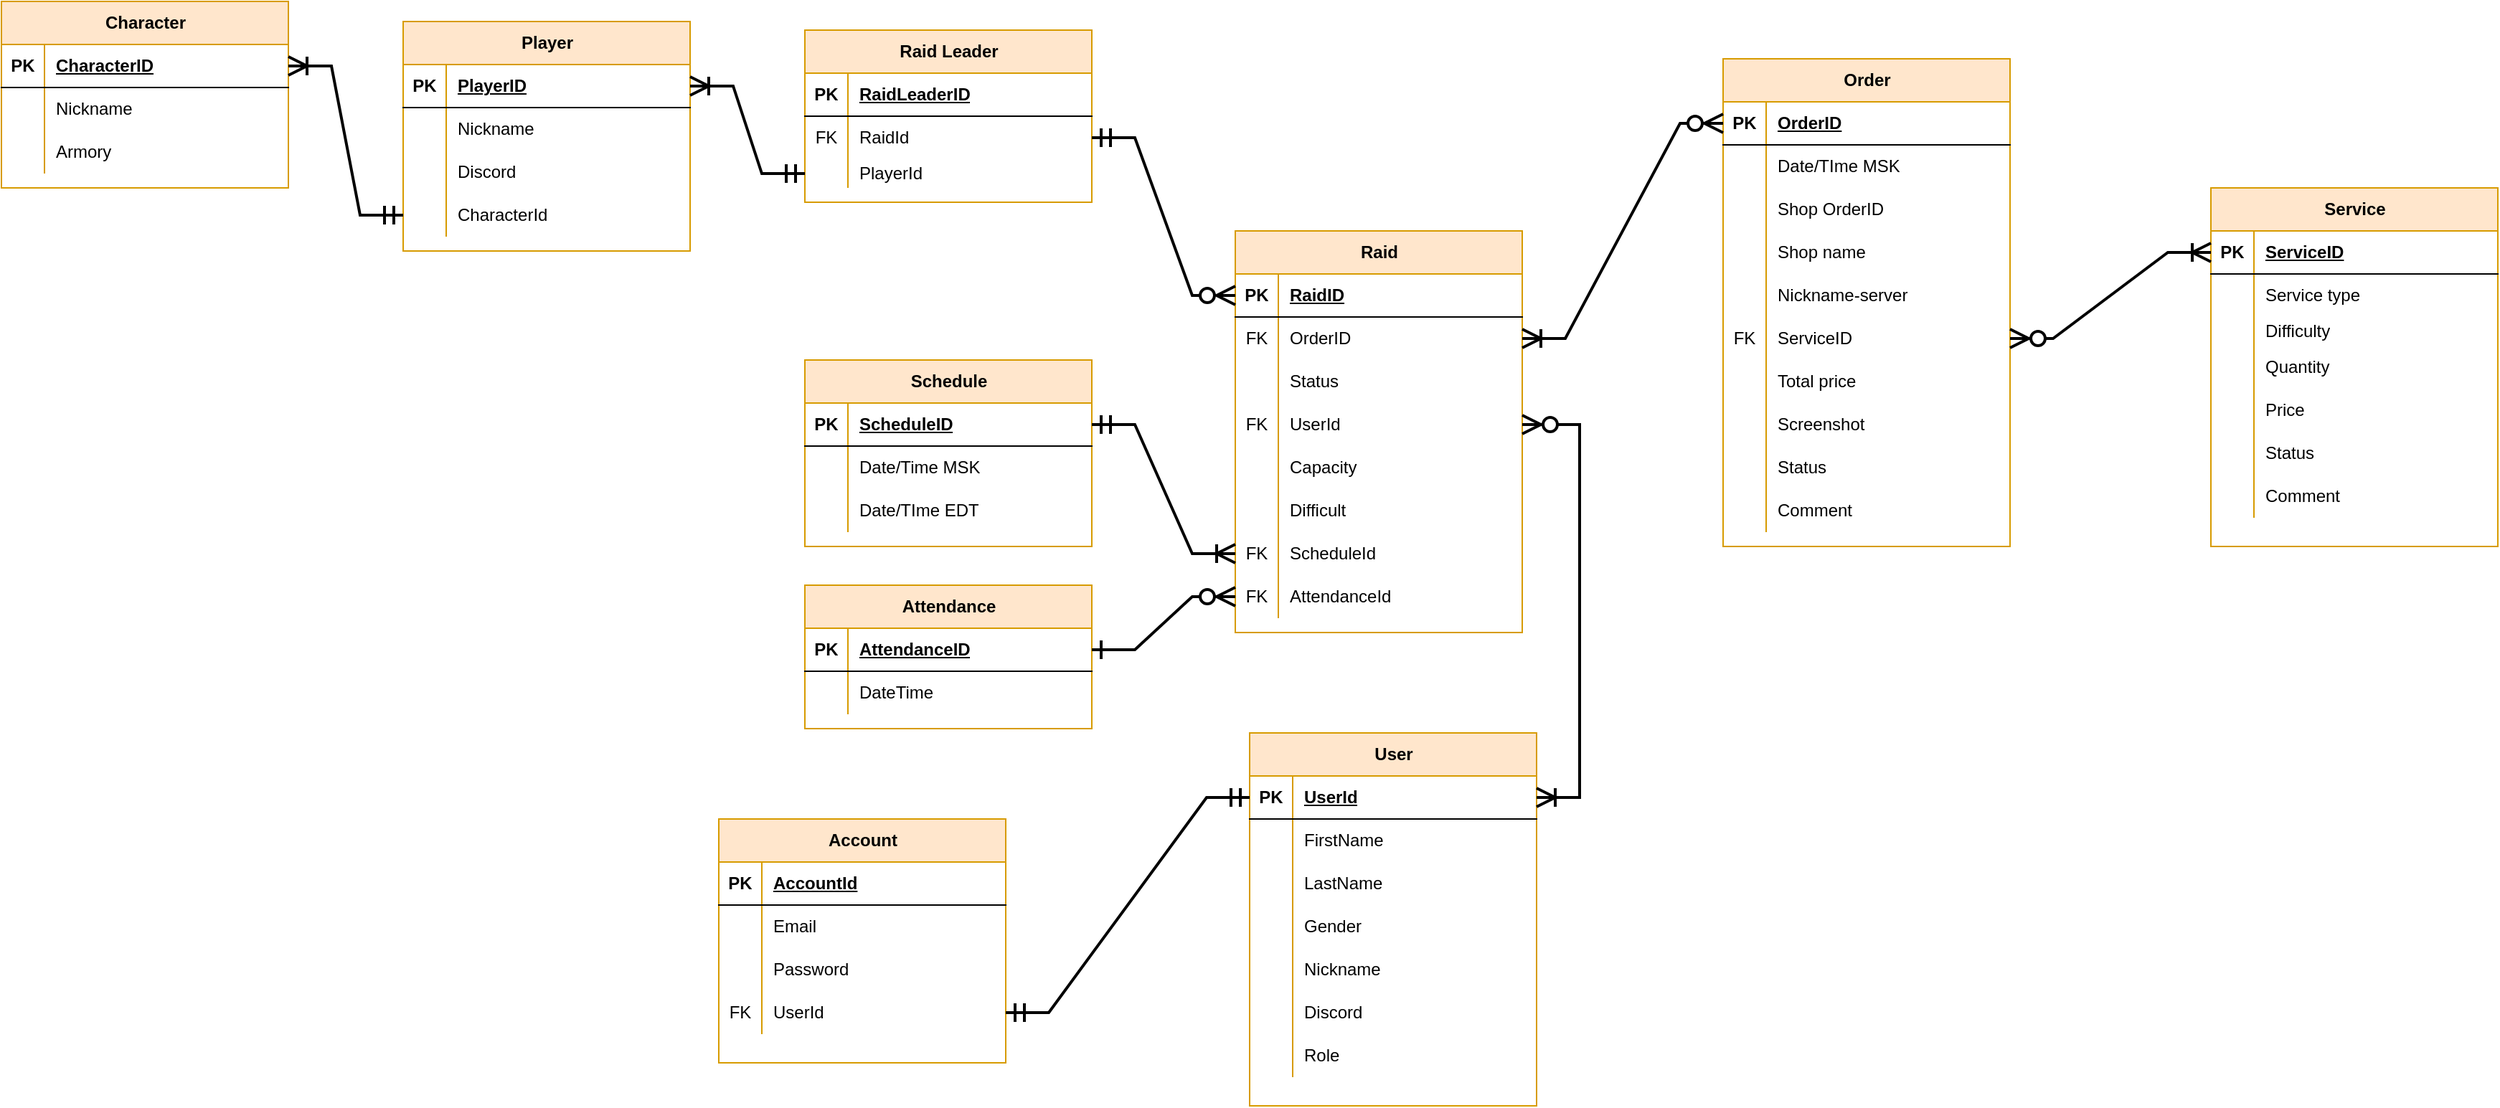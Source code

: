 <mxfile version="24.0.7" type="device">
  <diagram name="Страница — 1" id="p75j-wORlRjjbrv9ty_N">
    <mxGraphModel dx="2952" dy="996" grid="1" gridSize="10" guides="1" tooltips="1" connect="1" arrows="1" fold="1" page="1" pageScale="1" pageWidth="1169" pageHeight="827" math="0" shadow="0">
      <root>
        <mxCell id="0" />
        <mxCell id="1" parent="0" />
        <mxCell id="AZlHeVm8590naU-wySCJ-15" value="Order" style="shape=table;startSize=30;container=1;collapsible=1;childLayout=tableLayout;fixedRows=1;rowLines=0;fontStyle=1;align=center;resizeLast=1;html=1;fillColor=#ffe6cc;strokeColor=#d79b00;" parent="1" vertex="1">
          <mxGeometry x="80" y="360" width="200" height="340" as="geometry">
            <mxRectangle x="80" y="360" width="70" height="30" as="alternateBounds" />
          </mxGeometry>
        </mxCell>
        <mxCell id="AZlHeVm8590naU-wySCJ-16" value="" style="shape=tableRow;horizontal=0;startSize=0;swimlaneHead=0;swimlaneBody=0;fillColor=none;collapsible=0;dropTarget=0;points=[[0,0.5],[1,0.5]];portConstraint=eastwest;top=0;left=0;right=0;bottom=1;" parent="AZlHeVm8590naU-wySCJ-15" vertex="1">
          <mxGeometry y="30" width="200" height="30" as="geometry" />
        </mxCell>
        <mxCell id="AZlHeVm8590naU-wySCJ-17" value="PK" style="shape=partialRectangle;connectable=0;fillColor=none;top=0;left=0;bottom=0;right=0;fontStyle=1;overflow=hidden;whiteSpace=wrap;html=1;" parent="AZlHeVm8590naU-wySCJ-16" vertex="1">
          <mxGeometry width="30" height="30" as="geometry">
            <mxRectangle width="30" height="30" as="alternateBounds" />
          </mxGeometry>
        </mxCell>
        <mxCell id="AZlHeVm8590naU-wySCJ-18" value="OrderID" style="shape=partialRectangle;connectable=0;fillColor=none;top=0;left=0;bottom=0;right=0;align=left;spacingLeft=6;fontStyle=5;overflow=hidden;whiteSpace=wrap;html=1;" parent="AZlHeVm8590naU-wySCJ-16" vertex="1">
          <mxGeometry x="30" width="170" height="30" as="geometry">
            <mxRectangle width="170" height="30" as="alternateBounds" />
          </mxGeometry>
        </mxCell>
        <mxCell id="FrkdPUX16doP3uAWoIbG-4" style="shape=tableRow;horizontal=0;startSize=0;swimlaneHead=0;swimlaneBody=0;fillColor=none;collapsible=0;dropTarget=0;points=[[0,0.5],[1,0.5]];portConstraint=eastwest;top=0;left=0;right=0;bottom=0;" parent="AZlHeVm8590naU-wySCJ-15" vertex="1">
          <mxGeometry y="60" width="200" height="30" as="geometry" />
        </mxCell>
        <mxCell id="FrkdPUX16doP3uAWoIbG-5" style="shape=partialRectangle;connectable=0;fillColor=none;top=0;left=0;bottom=0;right=0;editable=1;overflow=hidden;whiteSpace=wrap;html=1;" parent="FrkdPUX16doP3uAWoIbG-4" vertex="1">
          <mxGeometry width="30" height="30" as="geometry">
            <mxRectangle width="30" height="30" as="alternateBounds" />
          </mxGeometry>
        </mxCell>
        <mxCell id="FrkdPUX16doP3uAWoIbG-6" value="Date/TIme MSK" style="shape=partialRectangle;connectable=0;fillColor=none;top=0;left=0;bottom=0;right=0;align=left;spacingLeft=6;overflow=hidden;whiteSpace=wrap;html=1;" parent="FrkdPUX16doP3uAWoIbG-4" vertex="1">
          <mxGeometry x="30" width="170" height="30" as="geometry">
            <mxRectangle width="170" height="30" as="alternateBounds" />
          </mxGeometry>
        </mxCell>
        <mxCell id="AZlHeVm8590naU-wySCJ-19" value="" style="shape=tableRow;horizontal=0;startSize=0;swimlaneHead=0;swimlaneBody=0;fillColor=none;collapsible=0;dropTarget=0;points=[[0,0.5],[1,0.5]];portConstraint=eastwest;top=0;left=0;right=0;bottom=0;" parent="AZlHeVm8590naU-wySCJ-15" vertex="1">
          <mxGeometry y="90" width="200" height="30" as="geometry" />
        </mxCell>
        <mxCell id="AZlHeVm8590naU-wySCJ-20" value="" style="shape=partialRectangle;connectable=0;fillColor=none;top=0;left=0;bottom=0;right=0;editable=1;overflow=hidden;whiteSpace=wrap;html=1;" parent="AZlHeVm8590naU-wySCJ-19" vertex="1">
          <mxGeometry width="30" height="30" as="geometry">
            <mxRectangle width="30" height="30" as="alternateBounds" />
          </mxGeometry>
        </mxCell>
        <mxCell id="AZlHeVm8590naU-wySCJ-21" value="Shop OrderID" style="shape=partialRectangle;connectable=0;fillColor=none;top=0;left=0;bottom=0;right=0;align=left;spacingLeft=6;overflow=hidden;whiteSpace=wrap;html=1;" parent="AZlHeVm8590naU-wySCJ-19" vertex="1">
          <mxGeometry x="30" width="170" height="30" as="geometry">
            <mxRectangle width="170" height="30" as="alternateBounds" />
          </mxGeometry>
        </mxCell>
        <mxCell id="AZlHeVm8590naU-wySCJ-25" value="" style="shape=tableRow;horizontal=0;startSize=0;swimlaneHead=0;swimlaneBody=0;fillColor=none;collapsible=0;dropTarget=0;points=[[0,0.5],[1,0.5]];portConstraint=eastwest;top=0;left=0;right=0;bottom=0;" parent="AZlHeVm8590naU-wySCJ-15" vertex="1">
          <mxGeometry y="120" width="200" height="30" as="geometry" />
        </mxCell>
        <mxCell id="AZlHeVm8590naU-wySCJ-26" value="" style="shape=partialRectangle;connectable=0;fillColor=none;top=0;left=0;bottom=0;right=0;editable=1;overflow=hidden;whiteSpace=wrap;html=1;" parent="AZlHeVm8590naU-wySCJ-25" vertex="1">
          <mxGeometry width="30" height="30" as="geometry">
            <mxRectangle width="30" height="30" as="alternateBounds" />
          </mxGeometry>
        </mxCell>
        <mxCell id="AZlHeVm8590naU-wySCJ-27" value="Shop name" style="shape=partialRectangle;connectable=0;fillColor=none;top=0;left=0;bottom=0;right=0;align=left;spacingLeft=6;overflow=hidden;whiteSpace=wrap;html=1;" parent="AZlHeVm8590naU-wySCJ-25" vertex="1">
          <mxGeometry x="30" width="170" height="30" as="geometry">
            <mxRectangle width="170" height="30" as="alternateBounds" />
          </mxGeometry>
        </mxCell>
        <mxCell id="AZlHeVm8590naU-wySCJ-146" style="shape=tableRow;horizontal=0;startSize=0;swimlaneHead=0;swimlaneBody=0;fillColor=none;collapsible=0;dropTarget=0;points=[[0,0.5],[1,0.5]];portConstraint=eastwest;top=0;left=0;right=0;bottom=0;" parent="AZlHeVm8590naU-wySCJ-15" vertex="1">
          <mxGeometry y="150" width="200" height="30" as="geometry" />
        </mxCell>
        <mxCell id="AZlHeVm8590naU-wySCJ-147" style="shape=partialRectangle;connectable=0;fillColor=none;top=0;left=0;bottom=0;right=0;editable=1;overflow=hidden;whiteSpace=wrap;html=1;" parent="AZlHeVm8590naU-wySCJ-146" vertex="1">
          <mxGeometry width="30" height="30" as="geometry">
            <mxRectangle width="30" height="30" as="alternateBounds" />
          </mxGeometry>
        </mxCell>
        <mxCell id="AZlHeVm8590naU-wySCJ-148" value="Nickname-server" style="shape=partialRectangle;connectable=0;fillColor=none;top=0;left=0;bottom=0;right=0;align=left;spacingLeft=6;overflow=hidden;whiteSpace=wrap;html=1;" parent="AZlHeVm8590naU-wySCJ-146" vertex="1">
          <mxGeometry x="30" width="170" height="30" as="geometry">
            <mxRectangle width="170" height="30" as="alternateBounds" />
          </mxGeometry>
        </mxCell>
        <mxCell id="AZlHeVm8590naU-wySCJ-282" style="shape=tableRow;horizontal=0;startSize=0;swimlaneHead=0;swimlaneBody=0;fillColor=none;collapsible=0;dropTarget=0;points=[[0,0.5],[1,0.5]];portConstraint=eastwest;top=0;left=0;right=0;bottom=0;" parent="AZlHeVm8590naU-wySCJ-15" vertex="1">
          <mxGeometry y="180" width="200" height="30" as="geometry" />
        </mxCell>
        <mxCell id="AZlHeVm8590naU-wySCJ-283" value="FK" style="shape=partialRectangle;connectable=0;fillColor=none;top=0;left=0;bottom=0;right=0;editable=1;overflow=hidden;whiteSpace=wrap;html=1;" parent="AZlHeVm8590naU-wySCJ-282" vertex="1">
          <mxGeometry width="30" height="30" as="geometry">
            <mxRectangle width="30" height="30" as="alternateBounds" />
          </mxGeometry>
        </mxCell>
        <mxCell id="AZlHeVm8590naU-wySCJ-284" value="ServiceID" style="shape=partialRectangle;connectable=0;fillColor=none;top=0;left=0;bottom=0;right=0;align=left;spacingLeft=6;overflow=hidden;whiteSpace=wrap;html=1;" parent="AZlHeVm8590naU-wySCJ-282" vertex="1">
          <mxGeometry x="30" width="170" height="30" as="geometry">
            <mxRectangle width="170" height="30" as="alternateBounds" />
          </mxGeometry>
        </mxCell>
        <mxCell id="FrkdPUX16doP3uAWoIbG-39" style="shape=tableRow;horizontal=0;startSize=0;swimlaneHead=0;swimlaneBody=0;fillColor=none;collapsible=0;dropTarget=0;points=[[0,0.5],[1,0.5]];portConstraint=eastwest;top=0;left=0;right=0;bottom=0;" parent="AZlHeVm8590naU-wySCJ-15" vertex="1">
          <mxGeometry y="210" width="200" height="30" as="geometry" />
        </mxCell>
        <mxCell id="FrkdPUX16doP3uAWoIbG-40" style="shape=partialRectangle;connectable=0;fillColor=none;top=0;left=0;bottom=0;right=0;editable=1;overflow=hidden;whiteSpace=wrap;html=1;" parent="FrkdPUX16doP3uAWoIbG-39" vertex="1">
          <mxGeometry width="30" height="30" as="geometry">
            <mxRectangle width="30" height="30" as="alternateBounds" />
          </mxGeometry>
        </mxCell>
        <mxCell id="FrkdPUX16doP3uAWoIbG-41" value="Total price" style="shape=partialRectangle;connectable=0;fillColor=none;top=0;left=0;bottom=0;right=0;align=left;spacingLeft=6;overflow=hidden;whiteSpace=wrap;html=1;" parent="FrkdPUX16doP3uAWoIbG-39" vertex="1">
          <mxGeometry x="30" width="170" height="30" as="geometry">
            <mxRectangle width="170" height="30" as="alternateBounds" />
          </mxGeometry>
        </mxCell>
        <mxCell id="AZlHeVm8590naU-wySCJ-164" style="shape=tableRow;horizontal=0;startSize=0;swimlaneHead=0;swimlaneBody=0;fillColor=none;collapsible=0;dropTarget=0;points=[[0,0.5],[1,0.5]];portConstraint=eastwest;top=0;left=0;right=0;bottom=0;" parent="AZlHeVm8590naU-wySCJ-15" vertex="1">
          <mxGeometry y="240" width="200" height="30" as="geometry" />
        </mxCell>
        <mxCell id="AZlHeVm8590naU-wySCJ-165" style="shape=partialRectangle;connectable=0;fillColor=none;top=0;left=0;bottom=0;right=0;editable=1;overflow=hidden;whiteSpace=wrap;html=1;" parent="AZlHeVm8590naU-wySCJ-164" vertex="1">
          <mxGeometry width="30" height="30" as="geometry">
            <mxRectangle width="30" height="30" as="alternateBounds" />
          </mxGeometry>
        </mxCell>
        <mxCell id="AZlHeVm8590naU-wySCJ-166" value="Screenshot" style="shape=partialRectangle;connectable=0;fillColor=none;top=0;left=0;bottom=0;right=0;align=left;spacingLeft=6;overflow=hidden;whiteSpace=wrap;html=1;" parent="AZlHeVm8590naU-wySCJ-164" vertex="1">
          <mxGeometry x="30" width="170" height="30" as="geometry">
            <mxRectangle width="170" height="30" as="alternateBounds" />
          </mxGeometry>
        </mxCell>
        <mxCell id="VMAMOP8juhkdPZq_QokG-11" style="shape=tableRow;horizontal=0;startSize=0;swimlaneHead=0;swimlaneBody=0;fillColor=none;collapsible=0;dropTarget=0;points=[[0,0.5],[1,0.5]];portConstraint=eastwest;top=0;left=0;right=0;bottom=0;" parent="AZlHeVm8590naU-wySCJ-15" vertex="1">
          <mxGeometry y="270" width="200" height="30" as="geometry" />
        </mxCell>
        <mxCell id="VMAMOP8juhkdPZq_QokG-12" style="shape=partialRectangle;connectable=0;fillColor=none;top=0;left=0;bottom=0;right=0;editable=1;overflow=hidden;whiteSpace=wrap;html=1;" parent="VMAMOP8juhkdPZq_QokG-11" vertex="1">
          <mxGeometry width="30" height="30" as="geometry">
            <mxRectangle width="30" height="30" as="alternateBounds" />
          </mxGeometry>
        </mxCell>
        <mxCell id="VMAMOP8juhkdPZq_QokG-13" value="Status" style="shape=partialRectangle;connectable=0;fillColor=none;top=0;left=0;bottom=0;right=0;align=left;spacingLeft=6;overflow=hidden;whiteSpace=wrap;html=1;" parent="VMAMOP8juhkdPZq_QokG-11" vertex="1">
          <mxGeometry x="30" width="170" height="30" as="geometry">
            <mxRectangle width="170" height="30" as="alternateBounds" />
          </mxGeometry>
        </mxCell>
        <mxCell id="AZlHeVm8590naU-wySCJ-286" style="shape=tableRow;horizontal=0;startSize=0;swimlaneHead=0;swimlaneBody=0;fillColor=none;collapsible=0;dropTarget=0;points=[[0,0.5],[1,0.5]];portConstraint=eastwest;top=0;left=0;right=0;bottom=0;" parent="AZlHeVm8590naU-wySCJ-15" vertex="1">
          <mxGeometry y="300" width="200" height="30" as="geometry" />
        </mxCell>
        <mxCell id="AZlHeVm8590naU-wySCJ-287" style="shape=partialRectangle;connectable=0;fillColor=none;top=0;left=0;bottom=0;right=0;editable=1;overflow=hidden;whiteSpace=wrap;html=1;" parent="AZlHeVm8590naU-wySCJ-286" vertex="1">
          <mxGeometry width="30" height="30" as="geometry">
            <mxRectangle width="30" height="30" as="alternateBounds" />
          </mxGeometry>
        </mxCell>
        <mxCell id="AZlHeVm8590naU-wySCJ-288" value="Comment" style="shape=partialRectangle;connectable=0;fillColor=none;top=0;left=0;bottom=0;right=0;align=left;spacingLeft=6;overflow=hidden;whiteSpace=wrap;html=1;" parent="AZlHeVm8590naU-wySCJ-286" vertex="1">
          <mxGeometry x="30" width="170" height="30" as="geometry">
            <mxRectangle width="170" height="30" as="alternateBounds" />
          </mxGeometry>
        </mxCell>
        <mxCell id="AZlHeVm8590naU-wySCJ-55" value="Raid" style="shape=table;startSize=30;container=1;collapsible=1;childLayout=tableLayout;fixedRows=1;rowLines=0;fontStyle=1;align=center;resizeLast=1;html=1;fillColor=#ffe6cc;strokeColor=#d79b00;" parent="1" vertex="1">
          <mxGeometry x="-260" y="480" width="200" height="280" as="geometry" />
        </mxCell>
        <mxCell id="AZlHeVm8590naU-wySCJ-56" value="" style="shape=tableRow;horizontal=0;startSize=0;swimlaneHead=0;swimlaneBody=0;fillColor=none;collapsible=0;dropTarget=0;points=[[0,0.5],[1,0.5]];portConstraint=eastwest;top=0;left=0;right=0;bottom=1;" parent="AZlHeVm8590naU-wySCJ-55" vertex="1">
          <mxGeometry y="30" width="200" height="30" as="geometry" />
        </mxCell>
        <mxCell id="AZlHeVm8590naU-wySCJ-57" value="PK" style="shape=partialRectangle;connectable=0;fillColor=none;top=0;left=0;bottom=0;right=0;fontStyle=1;overflow=hidden;whiteSpace=wrap;html=1;" parent="AZlHeVm8590naU-wySCJ-56" vertex="1">
          <mxGeometry width="30" height="30" as="geometry">
            <mxRectangle width="30" height="30" as="alternateBounds" />
          </mxGeometry>
        </mxCell>
        <mxCell id="AZlHeVm8590naU-wySCJ-58" value="RaidID" style="shape=partialRectangle;connectable=0;fillColor=none;top=0;left=0;bottom=0;right=0;align=left;spacingLeft=6;fontStyle=5;overflow=hidden;whiteSpace=wrap;html=1;" parent="AZlHeVm8590naU-wySCJ-56" vertex="1">
          <mxGeometry x="30" width="170" height="30" as="geometry">
            <mxRectangle width="170" height="30" as="alternateBounds" />
          </mxGeometry>
        </mxCell>
        <mxCell id="AZlHeVm8590naU-wySCJ-59" value="" style="shape=tableRow;horizontal=0;startSize=0;swimlaneHead=0;swimlaneBody=0;fillColor=none;collapsible=0;dropTarget=0;points=[[0,0.5],[1,0.5]];portConstraint=eastwest;top=0;left=0;right=0;bottom=0;" parent="AZlHeVm8590naU-wySCJ-55" vertex="1">
          <mxGeometry y="60" width="200" height="30" as="geometry" />
        </mxCell>
        <mxCell id="AZlHeVm8590naU-wySCJ-60" value="FK" style="shape=partialRectangle;connectable=0;fillColor=none;top=0;left=0;bottom=0;right=0;editable=1;overflow=hidden;whiteSpace=wrap;html=1;" parent="AZlHeVm8590naU-wySCJ-59" vertex="1">
          <mxGeometry width="30" height="30" as="geometry">
            <mxRectangle width="30" height="30" as="alternateBounds" />
          </mxGeometry>
        </mxCell>
        <mxCell id="AZlHeVm8590naU-wySCJ-61" value="OrderID" style="shape=partialRectangle;connectable=0;fillColor=none;top=0;left=0;bottom=0;right=0;align=left;spacingLeft=6;overflow=hidden;whiteSpace=wrap;html=1;" parent="AZlHeVm8590naU-wySCJ-59" vertex="1">
          <mxGeometry x="30" width="170" height="30" as="geometry">
            <mxRectangle width="170" height="30" as="alternateBounds" />
          </mxGeometry>
        </mxCell>
        <mxCell id="AZlHeVm8590naU-wySCJ-62" value="" style="shape=tableRow;horizontal=0;startSize=0;swimlaneHead=0;swimlaneBody=0;fillColor=none;collapsible=0;dropTarget=0;points=[[0,0.5],[1,0.5]];portConstraint=eastwest;top=0;left=0;right=0;bottom=0;" parent="AZlHeVm8590naU-wySCJ-55" vertex="1">
          <mxGeometry y="90" width="200" height="30" as="geometry" />
        </mxCell>
        <mxCell id="AZlHeVm8590naU-wySCJ-63" value="" style="shape=partialRectangle;connectable=0;fillColor=none;top=0;left=0;bottom=0;right=0;editable=1;overflow=hidden;whiteSpace=wrap;html=1;" parent="AZlHeVm8590naU-wySCJ-62" vertex="1">
          <mxGeometry width="30" height="30" as="geometry">
            <mxRectangle width="30" height="30" as="alternateBounds" />
          </mxGeometry>
        </mxCell>
        <mxCell id="AZlHeVm8590naU-wySCJ-64" value="Status" style="shape=partialRectangle;connectable=0;fillColor=none;top=0;left=0;bottom=0;right=0;align=left;spacingLeft=6;overflow=hidden;whiteSpace=wrap;html=1;" parent="AZlHeVm8590naU-wySCJ-62" vertex="1">
          <mxGeometry x="30" width="170" height="30" as="geometry">
            <mxRectangle width="170" height="30" as="alternateBounds" />
          </mxGeometry>
        </mxCell>
        <mxCell id="AZlHeVm8590naU-wySCJ-65" value="" style="shape=tableRow;horizontal=0;startSize=0;swimlaneHead=0;swimlaneBody=0;fillColor=none;collapsible=0;dropTarget=0;points=[[0,0.5],[1,0.5]];portConstraint=eastwest;top=0;left=0;right=0;bottom=0;" parent="AZlHeVm8590naU-wySCJ-55" vertex="1">
          <mxGeometry y="120" width="200" height="30" as="geometry" />
        </mxCell>
        <mxCell id="AZlHeVm8590naU-wySCJ-66" value="FK" style="shape=partialRectangle;connectable=0;fillColor=none;top=0;left=0;bottom=0;right=0;editable=1;overflow=hidden;whiteSpace=wrap;html=1;" parent="AZlHeVm8590naU-wySCJ-65" vertex="1">
          <mxGeometry width="30" height="30" as="geometry">
            <mxRectangle width="30" height="30" as="alternateBounds" />
          </mxGeometry>
        </mxCell>
        <mxCell id="AZlHeVm8590naU-wySCJ-67" value="UserId" style="shape=partialRectangle;connectable=0;fillColor=none;top=0;left=0;bottom=0;right=0;align=left;spacingLeft=6;overflow=hidden;whiteSpace=wrap;html=1;" parent="AZlHeVm8590naU-wySCJ-65" vertex="1">
          <mxGeometry x="30" width="170" height="30" as="geometry">
            <mxRectangle width="170" height="30" as="alternateBounds" />
          </mxGeometry>
        </mxCell>
        <mxCell id="FrkdPUX16doP3uAWoIbG-1" style="shape=tableRow;horizontal=0;startSize=0;swimlaneHead=0;swimlaneBody=0;fillColor=none;collapsible=0;dropTarget=0;points=[[0,0.5],[1,0.5]];portConstraint=eastwest;top=0;left=0;right=0;bottom=0;" parent="AZlHeVm8590naU-wySCJ-55" vertex="1">
          <mxGeometry y="150" width="200" height="30" as="geometry" />
        </mxCell>
        <mxCell id="FrkdPUX16doP3uAWoIbG-2" style="shape=partialRectangle;connectable=0;fillColor=none;top=0;left=0;bottom=0;right=0;editable=1;overflow=hidden;whiteSpace=wrap;html=1;" parent="FrkdPUX16doP3uAWoIbG-1" vertex="1">
          <mxGeometry width="30" height="30" as="geometry">
            <mxRectangle width="30" height="30" as="alternateBounds" />
          </mxGeometry>
        </mxCell>
        <mxCell id="FrkdPUX16doP3uAWoIbG-3" value="Capacity" style="shape=partialRectangle;connectable=0;fillColor=none;top=0;left=0;bottom=0;right=0;align=left;spacingLeft=6;overflow=hidden;whiteSpace=wrap;html=1;" parent="FrkdPUX16doP3uAWoIbG-1" vertex="1">
          <mxGeometry x="30" width="170" height="30" as="geometry">
            <mxRectangle width="170" height="30" as="alternateBounds" />
          </mxGeometry>
        </mxCell>
        <mxCell id="VMAMOP8juhkdPZq_QokG-20" style="shape=tableRow;horizontal=0;startSize=0;swimlaneHead=0;swimlaneBody=0;fillColor=none;collapsible=0;dropTarget=0;points=[[0,0.5],[1,0.5]];portConstraint=eastwest;top=0;left=0;right=0;bottom=0;" parent="AZlHeVm8590naU-wySCJ-55" vertex="1">
          <mxGeometry y="180" width="200" height="30" as="geometry" />
        </mxCell>
        <mxCell id="VMAMOP8juhkdPZq_QokG-21" value="" style="shape=partialRectangle;connectable=0;fillColor=none;top=0;left=0;bottom=0;right=0;editable=1;overflow=hidden;whiteSpace=wrap;html=1;" parent="VMAMOP8juhkdPZq_QokG-20" vertex="1">
          <mxGeometry width="30" height="30" as="geometry">
            <mxRectangle width="30" height="30" as="alternateBounds" />
          </mxGeometry>
        </mxCell>
        <mxCell id="VMAMOP8juhkdPZq_QokG-22" value="Difficult" style="shape=partialRectangle;connectable=0;fillColor=none;top=0;left=0;bottom=0;right=0;align=left;spacingLeft=6;overflow=hidden;whiteSpace=wrap;html=1;" parent="VMAMOP8juhkdPZq_QokG-20" vertex="1">
          <mxGeometry x="30" width="170" height="30" as="geometry">
            <mxRectangle width="170" height="30" as="alternateBounds" />
          </mxGeometry>
        </mxCell>
        <mxCell id="9y2AddBvL6N0tEM2mJLH-14" style="shape=tableRow;horizontal=0;startSize=0;swimlaneHead=0;swimlaneBody=0;fillColor=none;collapsible=0;dropTarget=0;points=[[0,0.5],[1,0.5]];portConstraint=eastwest;top=0;left=0;right=0;bottom=0;" vertex="1" parent="AZlHeVm8590naU-wySCJ-55">
          <mxGeometry y="210" width="200" height="30" as="geometry" />
        </mxCell>
        <mxCell id="9y2AddBvL6N0tEM2mJLH-15" value="FK" style="shape=partialRectangle;connectable=0;fillColor=none;top=0;left=0;bottom=0;right=0;editable=1;overflow=hidden;whiteSpace=wrap;html=1;" vertex="1" parent="9y2AddBvL6N0tEM2mJLH-14">
          <mxGeometry width="30" height="30" as="geometry">
            <mxRectangle width="30" height="30" as="alternateBounds" />
          </mxGeometry>
        </mxCell>
        <mxCell id="9y2AddBvL6N0tEM2mJLH-16" value="ScheduleId" style="shape=partialRectangle;connectable=0;fillColor=none;top=0;left=0;bottom=0;right=0;align=left;spacingLeft=6;overflow=hidden;whiteSpace=wrap;html=1;" vertex="1" parent="9y2AddBvL6N0tEM2mJLH-14">
          <mxGeometry x="30" width="170" height="30" as="geometry">
            <mxRectangle width="170" height="30" as="alternateBounds" />
          </mxGeometry>
        </mxCell>
        <mxCell id="9y2AddBvL6N0tEM2mJLH-45" style="shape=tableRow;horizontal=0;startSize=0;swimlaneHead=0;swimlaneBody=0;fillColor=none;collapsible=0;dropTarget=0;points=[[0,0.5],[1,0.5]];portConstraint=eastwest;top=0;left=0;right=0;bottom=0;" vertex="1" parent="AZlHeVm8590naU-wySCJ-55">
          <mxGeometry y="240" width="200" height="30" as="geometry" />
        </mxCell>
        <mxCell id="9y2AddBvL6N0tEM2mJLH-46" value="FK" style="shape=partialRectangle;connectable=0;fillColor=none;top=0;left=0;bottom=0;right=0;editable=1;overflow=hidden;whiteSpace=wrap;html=1;" vertex="1" parent="9y2AddBvL6N0tEM2mJLH-45">
          <mxGeometry width="30" height="30" as="geometry">
            <mxRectangle width="30" height="30" as="alternateBounds" />
          </mxGeometry>
        </mxCell>
        <mxCell id="9y2AddBvL6N0tEM2mJLH-47" value="AttendanceId" style="shape=partialRectangle;connectable=0;fillColor=none;top=0;left=0;bottom=0;right=0;align=left;spacingLeft=6;overflow=hidden;whiteSpace=wrap;html=1;" vertex="1" parent="9y2AddBvL6N0tEM2mJLH-45">
          <mxGeometry x="30" width="170" height="30" as="geometry">
            <mxRectangle width="170" height="30" as="alternateBounds" />
          </mxGeometry>
        </mxCell>
        <mxCell id="AZlHeVm8590naU-wySCJ-81" value="Schedule" style="shape=table;startSize=30;container=1;collapsible=1;childLayout=tableLayout;fixedRows=1;rowLines=0;fontStyle=1;align=center;resizeLast=1;html=1;fillColor=#ffe6cc;strokeColor=#d79b00;" parent="1" vertex="1">
          <mxGeometry x="-560" y="570" width="200" height="130" as="geometry" />
        </mxCell>
        <mxCell id="AZlHeVm8590naU-wySCJ-82" value="" style="shape=tableRow;horizontal=0;startSize=0;swimlaneHead=0;swimlaneBody=0;fillColor=none;collapsible=0;dropTarget=0;points=[[0,0.5],[1,0.5]];portConstraint=eastwest;top=0;left=0;right=0;bottom=1;" parent="AZlHeVm8590naU-wySCJ-81" vertex="1">
          <mxGeometry y="30" width="200" height="30" as="geometry" />
        </mxCell>
        <mxCell id="AZlHeVm8590naU-wySCJ-83" value="PK" style="shape=partialRectangle;connectable=0;fillColor=none;top=0;left=0;bottom=0;right=0;fontStyle=1;overflow=hidden;whiteSpace=wrap;html=1;" parent="AZlHeVm8590naU-wySCJ-82" vertex="1">
          <mxGeometry width="30" height="30" as="geometry">
            <mxRectangle width="30" height="30" as="alternateBounds" />
          </mxGeometry>
        </mxCell>
        <mxCell id="AZlHeVm8590naU-wySCJ-84" value="ScheduleID" style="shape=partialRectangle;connectable=0;fillColor=none;top=0;left=0;bottom=0;right=0;align=left;spacingLeft=6;fontStyle=5;overflow=hidden;whiteSpace=wrap;html=1;" parent="AZlHeVm8590naU-wySCJ-82" vertex="1">
          <mxGeometry x="30" width="170" height="30" as="geometry">
            <mxRectangle width="170" height="30" as="alternateBounds" />
          </mxGeometry>
        </mxCell>
        <mxCell id="AZlHeVm8590naU-wySCJ-85" value="" style="shape=tableRow;horizontal=0;startSize=0;swimlaneHead=0;swimlaneBody=0;fillColor=none;collapsible=0;dropTarget=0;points=[[0,0.5],[1,0.5]];portConstraint=eastwest;top=0;left=0;right=0;bottom=0;" parent="AZlHeVm8590naU-wySCJ-81" vertex="1">
          <mxGeometry y="60" width="200" height="30" as="geometry" />
        </mxCell>
        <mxCell id="AZlHeVm8590naU-wySCJ-86" value="" style="shape=partialRectangle;connectable=0;fillColor=none;top=0;left=0;bottom=0;right=0;editable=1;overflow=hidden;whiteSpace=wrap;html=1;" parent="AZlHeVm8590naU-wySCJ-85" vertex="1">
          <mxGeometry width="30" height="30" as="geometry">
            <mxRectangle width="30" height="30" as="alternateBounds" />
          </mxGeometry>
        </mxCell>
        <mxCell id="AZlHeVm8590naU-wySCJ-87" value="Date/Time MSK" style="shape=partialRectangle;connectable=0;fillColor=none;top=0;left=0;bottom=0;right=0;align=left;spacingLeft=6;overflow=hidden;whiteSpace=wrap;html=1;" parent="AZlHeVm8590naU-wySCJ-85" vertex="1">
          <mxGeometry x="30" width="170" height="30" as="geometry">
            <mxRectangle width="170" height="30" as="alternateBounds" />
          </mxGeometry>
        </mxCell>
        <mxCell id="AZlHeVm8590naU-wySCJ-289" style="shape=tableRow;horizontal=0;startSize=0;swimlaneHead=0;swimlaneBody=0;fillColor=none;collapsible=0;dropTarget=0;points=[[0,0.5],[1,0.5]];portConstraint=eastwest;top=0;left=0;right=0;bottom=0;" parent="AZlHeVm8590naU-wySCJ-81" vertex="1">
          <mxGeometry y="90" width="200" height="30" as="geometry" />
        </mxCell>
        <mxCell id="AZlHeVm8590naU-wySCJ-290" style="shape=partialRectangle;connectable=0;fillColor=none;top=0;left=0;bottom=0;right=0;editable=1;overflow=hidden;whiteSpace=wrap;html=1;" parent="AZlHeVm8590naU-wySCJ-289" vertex="1">
          <mxGeometry width="30" height="30" as="geometry">
            <mxRectangle width="30" height="30" as="alternateBounds" />
          </mxGeometry>
        </mxCell>
        <mxCell id="AZlHeVm8590naU-wySCJ-291" value="Date/TIme EDT" style="shape=partialRectangle;connectable=0;fillColor=none;top=0;left=0;bottom=0;right=0;align=left;spacingLeft=6;overflow=hidden;whiteSpace=wrap;html=1;" parent="AZlHeVm8590naU-wySCJ-289" vertex="1">
          <mxGeometry x="30" width="170" height="30" as="geometry">
            <mxRectangle width="170" height="30" as="alternateBounds" />
          </mxGeometry>
        </mxCell>
        <mxCell id="AZlHeVm8590naU-wySCJ-94" value="Attendance" style="shape=table;startSize=30;container=1;collapsible=1;childLayout=tableLayout;fixedRows=1;rowLines=0;fontStyle=1;align=center;resizeLast=1;html=1;fillColor=#ffe6cc;strokeColor=#d79b00;" parent="1" vertex="1">
          <mxGeometry x="-560" y="727" width="200" height="100" as="geometry" />
        </mxCell>
        <mxCell id="AZlHeVm8590naU-wySCJ-95" value="" style="shape=tableRow;horizontal=0;startSize=0;swimlaneHead=0;swimlaneBody=0;fillColor=none;collapsible=0;dropTarget=0;points=[[0,0.5],[1,0.5]];portConstraint=eastwest;top=0;left=0;right=0;bottom=1;" parent="AZlHeVm8590naU-wySCJ-94" vertex="1">
          <mxGeometry y="30" width="200" height="30" as="geometry" />
        </mxCell>
        <mxCell id="AZlHeVm8590naU-wySCJ-96" value="PK" style="shape=partialRectangle;connectable=0;fillColor=none;top=0;left=0;bottom=0;right=0;fontStyle=1;overflow=hidden;whiteSpace=wrap;html=1;" parent="AZlHeVm8590naU-wySCJ-95" vertex="1">
          <mxGeometry width="30" height="30" as="geometry">
            <mxRectangle width="30" height="30" as="alternateBounds" />
          </mxGeometry>
        </mxCell>
        <mxCell id="AZlHeVm8590naU-wySCJ-97" value="AttendanceID" style="shape=partialRectangle;connectable=0;fillColor=none;top=0;left=0;bottom=0;right=0;align=left;spacingLeft=6;fontStyle=5;overflow=hidden;whiteSpace=wrap;html=1;" parent="AZlHeVm8590naU-wySCJ-95" vertex="1">
          <mxGeometry x="30" width="170" height="30" as="geometry">
            <mxRectangle width="170" height="30" as="alternateBounds" />
          </mxGeometry>
        </mxCell>
        <mxCell id="AZlHeVm8590naU-wySCJ-98" value="" style="shape=tableRow;horizontal=0;startSize=0;swimlaneHead=0;swimlaneBody=0;fillColor=none;collapsible=0;dropTarget=0;points=[[0,0.5],[1,0.5]];portConstraint=eastwest;top=0;left=0;right=0;bottom=0;" parent="AZlHeVm8590naU-wySCJ-94" vertex="1">
          <mxGeometry y="60" width="200" height="30" as="geometry" />
        </mxCell>
        <mxCell id="AZlHeVm8590naU-wySCJ-99" value="" style="shape=partialRectangle;connectable=0;fillColor=none;top=0;left=0;bottom=0;right=0;editable=1;overflow=hidden;whiteSpace=wrap;html=1;" parent="AZlHeVm8590naU-wySCJ-98" vertex="1">
          <mxGeometry width="30" height="30" as="geometry">
            <mxRectangle width="30" height="30" as="alternateBounds" />
          </mxGeometry>
        </mxCell>
        <mxCell id="AZlHeVm8590naU-wySCJ-100" value="DateTime" style="shape=partialRectangle;connectable=0;fillColor=none;top=0;left=0;bottom=0;right=0;align=left;spacingLeft=6;overflow=hidden;whiteSpace=wrap;html=1;" parent="AZlHeVm8590naU-wySCJ-98" vertex="1">
          <mxGeometry x="30" width="170" height="30" as="geometry">
            <mxRectangle width="170" height="30" as="alternateBounds" />
          </mxGeometry>
        </mxCell>
        <mxCell id="AZlHeVm8590naU-wySCJ-251" value="Player" style="shape=table;startSize=30;container=1;collapsible=1;childLayout=tableLayout;fixedRows=1;rowLines=0;fontStyle=1;align=center;resizeLast=1;html=1;fillColor=#ffe6cc;strokeColor=#d79b00;" parent="1" vertex="1">
          <mxGeometry x="-840" y="334" width="200" height="160" as="geometry" />
        </mxCell>
        <mxCell id="AZlHeVm8590naU-wySCJ-252" value="" style="shape=tableRow;horizontal=0;startSize=0;swimlaneHead=0;swimlaneBody=0;fillColor=none;collapsible=0;dropTarget=0;points=[[0,0.5],[1,0.5]];portConstraint=eastwest;top=0;left=0;right=0;bottom=1;" parent="AZlHeVm8590naU-wySCJ-251" vertex="1">
          <mxGeometry y="30" width="200" height="30" as="geometry" />
        </mxCell>
        <mxCell id="AZlHeVm8590naU-wySCJ-253" value="PK" style="shape=partialRectangle;connectable=0;fillColor=none;top=0;left=0;bottom=0;right=0;fontStyle=1;overflow=hidden;whiteSpace=wrap;html=1;" parent="AZlHeVm8590naU-wySCJ-252" vertex="1">
          <mxGeometry width="30" height="30" as="geometry">
            <mxRectangle width="30" height="30" as="alternateBounds" />
          </mxGeometry>
        </mxCell>
        <mxCell id="AZlHeVm8590naU-wySCJ-254" value="PlayerID" style="shape=partialRectangle;connectable=0;fillColor=none;top=0;left=0;bottom=0;right=0;align=left;spacingLeft=6;fontStyle=5;overflow=hidden;whiteSpace=wrap;html=1;" parent="AZlHeVm8590naU-wySCJ-252" vertex="1">
          <mxGeometry x="30" width="170" height="30" as="geometry">
            <mxRectangle width="170" height="30" as="alternateBounds" />
          </mxGeometry>
        </mxCell>
        <mxCell id="AZlHeVm8590naU-wySCJ-255" value="" style="shape=tableRow;horizontal=0;startSize=0;swimlaneHead=0;swimlaneBody=0;fillColor=none;collapsible=0;dropTarget=0;points=[[0,0.5],[1,0.5]];portConstraint=eastwest;top=0;left=0;right=0;bottom=0;" parent="AZlHeVm8590naU-wySCJ-251" vertex="1">
          <mxGeometry y="60" width="200" height="30" as="geometry" />
        </mxCell>
        <mxCell id="AZlHeVm8590naU-wySCJ-256" value="" style="shape=partialRectangle;connectable=0;fillColor=none;top=0;left=0;bottom=0;right=0;editable=1;overflow=hidden;whiteSpace=wrap;html=1;" parent="AZlHeVm8590naU-wySCJ-255" vertex="1">
          <mxGeometry width="30" height="30" as="geometry">
            <mxRectangle width="30" height="30" as="alternateBounds" />
          </mxGeometry>
        </mxCell>
        <mxCell id="AZlHeVm8590naU-wySCJ-257" value="Nickname" style="shape=partialRectangle;connectable=0;fillColor=none;top=0;left=0;bottom=0;right=0;align=left;spacingLeft=6;overflow=hidden;whiteSpace=wrap;html=1;" parent="AZlHeVm8590naU-wySCJ-255" vertex="1">
          <mxGeometry x="30" width="170" height="30" as="geometry">
            <mxRectangle width="170" height="30" as="alternateBounds" />
          </mxGeometry>
        </mxCell>
        <mxCell id="AZlHeVm8590naU-wySCJ-258" value="" style="shape=tableRow;horizontal=0;startSize=0;swimlaneHead=0;swimlaneBody=0;fillColor=none;collapsible=0;dropTarget=0;points=[[0,0.5],[1,0.5]];portConstraint=eastwest;top=0;left=0;right=0;bottom=0;" parent="AZlHeVm8590naU-wySCJ-251" vertex="1">
          <mxGeometry y="90" width="200" height="30" as="geometry" />
        </mxCell>
        <mxCell id="AZlHeVm8590naU-wySCJ-259" value="" style="shape=partialRectangle;connectable=0;fillColor=none;top=0;left=0;bottom=0;right=0;editable=1;overflow=hidden;whiteSpace=wrap;html=1;" parent="AZlHeVm8590naU-wySCJ-258" vertex="1">
          <mxGeometry width="30" height="30" as="geometry">
            <mxRectangle width="30" height="30" as="alternateBounds" />
          </mxGeometry>
        </mxCell>
        <mxCell id="AZlHeVm8590naU-wySCJ-260" value="Discord" style="shape=partialRectangle;connectable=0;fillColor=none;top=0;left=0;bottom=0;right=0;align=left;spacingLeft=6;overflow=hidden;whiteSpace=wrap;html=1;" parent="AZlHeVm8590naU-wySCJ-258" vertex="1">
          <mxGeometry x="30" width="170" height="30" as="geometry">
            <mxRectangle width="170" height="30" as="alternateBounds" />
          </mxGeometry>
        </mxCell>
        <mxCell id="9ev6fw1Y8caHAxieylY1-7" style="shape=tableRow;horizontal=0;startSize=0;swimlaneHead=0;swimlaneBody=0;fillColor=none;collapsible=0;dropTarget=0;points=[[0,0.5],[1,0.5]];portConstraint=eastwest;top=0;left=0;right=0;bottom=0;" parent="AZlHeVm8590naU-wySCJ-251" vertex="1">
          <mxGeometry y="120" width="200" height="30" as="geometry" />
        </mxCell>
        <mxCell id="9ev6fw1Y8caHAxieylY1-8" style="shape=partialRectangle;connectable=0;fillColor=none;top=0;left=0;bottom=0;right=0;editable=1;overflow=hidden;whiteSpace=wrap;html=1;" parent="9ev6fw1Y8caHAxieylY1-7" vertex="1">
          <mxGeometry width="30" height="30" as="geometry">
            <mxRectangle width="30" height="30" as="alternateBounds" />
          </mxGeometry>
        </mxCell>
        <mxCell id="9ev6fw1Y8caHAxieylY1-9" value="CharacterId" style="shape=partialRectangle;connectable=0;fillColor=none;top=0;left=0;bottom=0;right=0;align=left;spacingLeft=6;overflow=hidden;whiteSpace=wrap;html=1;" parent="9ev6fw1Y8caHAxieylY1-7" vertex="1">
          <mxGeometry x="30" width="170" height="30" as="geometry">
            <mxRectangle width="170" height="30" as="alternateBounds" />
          </mxGeometry>
        </mxCell>
        <mxCell id="AZlHeVm8590naU-wySCJ-264" value="" style="edgeStyle=entityRelationEdgeStyle;fontSize=12;html=1;endArrow=ERoneToMany;startArrow=ERzeroToMany;rounded=0;strokeWidth=2;endSize=10;startSize=10;" parent="1" source="AZlHeVm8590naU-wySCJ-16" target="AZlHeVm8590naU-wySCJ-59" edge="1">
          <mxGeometry width="100" height="100" relative="1" as="geometry">
            <mxPoint x="-80" y="710" as="sourcePoint" />
            <mxPoint x="20" y="610" as="targetPoint" />
          </mxGeometry>
        </mxCell>
        <mxCell id="AZlHeVm8590naU-wySCJ-266" value="Service" style="shape=table;startSize=30;container=1;collapsible=1;childLayout=tableLayout;fixedRows=1;rowLines=0;fontStyle=1;align=center;resizeLast=1;html=1;fillColor=#ffe6cc;strokeColor=#d79b00;" parent="1" vertex="1">
          <mxGeometry x="420" y="450" width="200" height="250" as="geometry" />
        </mxCell>
        <mxCell id="AZlHeVm8590naU-wySCJ-267" value="" style="shape=tableRow;horizontal=0;startSize=0;swimlaneHead=0;swimlaneBody=0;fillColor=none;collapsible=0;dropTarget=0;points=[[0,0.5],[1,0.5]];portConstraint=eastwest;top=0;left=0;right=0;bottom=1;" parent="AZlHeVm8590naU-wySCJ-266" vertex="1">
          <mxGeometry y="30" width="200" height="30" as="geometry" />
        </mxCell>
        <mxCell id="AZlHeVm8590naU-wySCJ-268" value="PK" style="shape=partialRectangle;connectable=0;fillColor=none;top=0;left=0;bottom=0;right=0;fontStyle=1;overflow=hidden;whiteSpace=wrap;html=1;" parent="AZlHeVm8590naU-wySCJ-267" vertex="1">
          <mxGeometry width="30" height="30" as="geometry">
            <mxRectangle width="30" height="30" as="alternateBounds" />
          </mxGeometry>
        </mxCell>
        <mxCell id="AZlHeVm8590naU-wySCJ-269" value="ServiceID" style="shape=partialRectangle;connectable=0;fillColor=none;top=0;left=0;bottom=0;right=0;align=left;spacingLeft=6;fontStyle=5;overflow=hidden;whiteSpace=wrap;html=1;" parent="AZlHeVm8590naU-wySCJ-267" vertex="1">
          <mxGeometry x="30" width="170" height="30" as="geometry">
            <mxRectangle width="170" height="30" as="alternateBounds" />
          </mxGeometry>
        </mxCell>
        <mxCell id="AZlHeVm8590naU-wySCJ-273" value="" style="shape=tableRow;horizontal=0;startSize=0;swimlaneHead=0;swimlaneBody=0;fillColor=none;collapsible=0;dropTarget=0;points=[[0,0.5],[1,0.5]];portConstraint=eastwest;top=0;left=0;right=0;bottom=0;" parent="AZlHeVm8590naU-wySCJ-266" vertex="1">
          <mxGeometry y="60" width="200" height="30" as="geometry" />
        </mxCell>
        <mxCell id="AZlHeVm8590naU-wySCJ-274" value="" style="shape=partialRectangle;connectable=0;fillColor=none;top=0;left=0;bottom=0;right=0;editable=1;overflow=hidden;whiteSpace=wrap;html=1;" parent="AZlHeVm8590naU-wySCJ-273" vertex="1">
          <mxGeometry width="30" height="30" as="geometry">
            <mxRectangle width="30" height="30" as="alternateBounds" />
          </mxGeometry>
        </mxCell>
        <mxCell id="AZlHeVm8590naU-wySCJ-275" value="Service type" style="shape=partialRectangle;connectable=0;fillColor=none;top=0;left=0;bottom=0;right=0;align=left;spacingLeft=6;overflow=hidden;whiteSpace=wrap;html=1;" parent="AZlHeVm8590naU-wySCJ-273" vertex="1">
          <mxGeometry x="30" width="170" height="30" as="geometry">
            <mxRectangle width="170" height="30" as="alternateBounds" />
          </mxGeometry>
        </mxCell>
        <mxCell id="AZlHeVm8590naU-wySCJ-276" value="" style="shape=tableRow;horizontal=0;startSize=0;swimlaneHead=0;swimlaneBody=0;fillColor=none;collapsible=0;dropTarget=0;points=[[0,0.5],[1,0.5]];portConstraint=eastwest;top=0;left=0;right=0;bottom=0;" parent="AZlHeVm8590naU-wySCJ-266" vertex="1">
          <mxGeometry y="90" width="200" height="20" as="geometry" />
        </mxCell>
        <mxCell id="AZlHeVm8590naU-wySCJ-277" value="" style="shape=partialRectangle;connectable=0;fillColor=none;top=0;left=0;bottom=0;right=0;editable=1;overflow=hidden;whiteSpace=wrap;html=1;" parent="AZlHeVm8590naU-wySCJ-276" vertex="1">
          <mxGeometry width="30" height="20" as="geometry">
            <mxRectangle width="30" height="20" as="alternateBounds" />
          </mxGeometry>
        </mxCell>
        <mxCell id="AZlHeVm8590naU-wySCJ-278" value="Difficulty" style="shape=partialRectangle;connectable=0;fillColor=none;top=0;left=0;bottom=0;right=0;align=left;spacingLeft=6;overflow=hidden;whiteSpace=wrap;html=1;" parent="AZlHeVm8590naU-wySCJ-276" vertex="1">
          <mxGeometry x="30" width="170" height="20" as="geometry">
            <mxRectangle width="170" height="20" as="alternateBounds" />
          </mxGeometry>
        </mxCell>
        <mxCell id="AZlHeVm8590naU-wySCJ-270" value="" style="shape=tableRow;horizontal=0;startSize=0;swimlaneHead=0;swimlaneBody=0;fillColor=none;collapsible=0;dropTarget=0;points=[[0,0.5],[1,0.5]];portConstraint=eastwest;top=0;left=0;right=0;bottom=0;" parent="AZlHeVm8590naU-wySCJ-266" vertex="1">
          <mxGeometry y="110" width="200" height="30" as="geometry" />
        </mxCell>
        <mxCell id="AZlHeVm8590naU-wySCJ-271" value="" style="shape=partialRectangle;connectable=0;fillColor=none;top=0;left=0;bottom=0;right=0;editable=1;overflow=hidden;whiteSpace=wrap;html=1;" parent="AZlHeVm8590naU-wySCJ-270" vertex="1">
          <mxGeometry width="30" height="30" as="geometry">
            <mxRectangle width="30" height="30" as="alternateBounds" />
          </mxGeometry>
        </mxCell>
        <mxCell id="AZlHeVm8590naU-wySCJ-272" value="Quantity" style="shape=partialRectangle;connectable=0;fillColor=none;top=0;left=0;bottom=0;right=0;align=left;spacingLeft=6;overflow=hidden;whiteSpace=wrap;html=1;" parent="AZlHeVm8590naU-wySCJ-270" vertex="1">
          <mxGeometry x="30" width="170" height="30" as="geometry">
            <mxRectangle width="170" height="30" as="alternateBounds" />
          </mxGeometry>
        </mxCell>
        <mxCell id="FrkdPUX16doP3uAWoIbG-36" style="shape=tableRow;horizontal=0;startSize=0;swimlaneHead=0;swimlaneBody=0;fillColor=none;collapsible=0;dropTarget=0;points=[[0,0.5],[1,0.5]];portConstraint=eastwest;top=0;left=0;right=0;bottom=0;" parent="AZlHeVm8590naU-wySCJ-266" vertex="1">
          <mxGeometry y="140" width="200" height="30" as="geometry" />
        </mxCell>
        <mxCell id="FrkdPUX16doP3uAWoIbG-37" style="shape=partialRectangle;connectable=0;fillColor=none;top=0;left=0;bottom=0;right=0;editable=1;overflow=hidden;whiteSpace=wrap;html=1;" parent="FrkdPUX16doP3uAWoIbG-36" vertex="1">
          <mxGeometry width="30" height="30" as="geometry">
            <mxRectangle width="30" height="30" as="alternateBounds" />
          </mxGeometry>
        </mxCell>
        <mxCell id="FrkdPUX16doP3uAWoIbG-38" value="Price" style="shape=partialRectangle;connectable=0;fillColor=none;top=0;left=0;bottom=0;right=0;align=left;spacingLeft=6;overflow=hidden;whiteSpace=wrap;html=1;" parent="FrkdPUX16doP3uAWoIbG-36" vertex="1">
          <mxGeometry x="30" width="170" height="30" as="geometry">
            <mxRectangle width="170" height="30" as="alternateBounds" />
          </mxGeometry>
        </mxCell>
        <mxCell id="VMAMOP8juhkdPZq_QokG-4" style="shape=tableRow;horizontal=0;startSize=0;swimlaneHead=0;swimlaneBody=0;fillColor=none;collapsible=0;dropTarget=0;points=[[0,0.5],[1,0.5]];portConstraint=eastwest;top=0;left=0;right=0;bottom=0;" parent="AZlHeVm8590naU-wySCJ-266" vertex="1">
          <mxGeometry y="170" width="200" height="30" as="geometry" />
        </mxCell>
        <mxCell id="VMAMOP8juhkdPZq_QokG-5" style="shape=partialRectangle;connectable=0;fillColor=none;top=0;left=0;bottom=0;right=0;editable=1;overflow=hidden;whiteSpace=wrap;html=1;" parent="VMAMOP8juhkdPZq_QokG-4" vertex="1">
          <mxGeometry width="30" height="30" as="geometry">
            <mxRectangle width="30" height="30" as="alternateBounds" />
          </mxGeometry>
        </mxCell>
        <mxCell id="VMAMOP8juhkdPZq_QokG-6" value="Status" style="shape=partialRectangle;connectable=0;fillColor=none;top=0;left=0;bottom=0;right=0;align=left;spacingLeft=6;overflow=hidden;whiteSpace=wrap;html=1;" parent="VMAMOP8juhkdPZq_QokG-4" vertex="1">
          <mxGeometry x="30" width="170" height="30" as="geometry">
            <mxRectangle width="170" height="30" as="alternateBounds" />
          </mxGeometry>
        </mxCell>
        <mxCell id="AZlHeVm8590naU-wySCJ-279" style="shape=tableRow;horizontal=0;startSize=0;swimlaneHead=0;swimlaneBody=0;fillColor=none;collapsible=0;dropTarget=0;points=[[0,0.5],[1,0.5]];portConstraint=eastwest;top=0;left=0;right=0;bottom=0;" parent="AZlHeVm8590naU-wySCJ-266" vertex="1">
          <mxGeometry y="200" width="200" height="30" as="geometry" />
        </mxCell>
        <mxCell id="AZlHeVm8590naU-wySCJ-280" value="" style="shape=partialRectangle;connectable=0;fillColor=none;top=0;left=0;bottom=0;right=0;editable=1;overflow=hidden;whiteSpace=wrap;html=1;" parent="AZlHeVm8590naU-wySCJ-279" vertex="1">
          <mxGeometry width="30" height="30" as="geometry">
            <mxRectangle width="30" height="30" as="alternateBounds" />
          </mxGeometry>
        </mxCell>
        <mxCell id="AZlHeVm8590naU-wySCJ-281" value="Comment" style="shape=partialRectangle;connectable=0;fillColor=none;top=0;left=0;bottom=0;right=0;align=left;spacingLeft=6;overflow=hidden;whiteSpace=wrap;html=1;" parent="AZlHeVm8590naU-wySCJ-279" vertex="1">
          <mxGeometry x="30" width="170" height="30" as="geometry">
            <mxRectangle width="170" height="30" as="alternateBounds" />
          </mxGeometry>
        </mxCell>
        <mxCell id="AZlHeVm8590naU-wySCJ-285" value="" style="edgeStyle=entityRelationEdgeStyle;fontSize=12;html=1;endArrow=ERoneToMany;startArrow=ERzeroToMany;rounded=0;strokeWidth=2;endSize=10;startSize=10;" parent="1" source="AZlHeVm8590naU-wySCJ-282" target="AZlHeVm8590naU-wySCJ-267" edge="1">
          <mxGeometry width="100" height="100" relative="1" as="geometry">
            <mxPoint x="90" y="475" as="sourcePoint" />
            <mxPoint x="10" y="455" as="targetPoint" />
            <Array as="points">
              <mxPoint x="140" y="640" />
            </Array>
          </mxGeometry>
        </mxCell>
        <mxCell id="FrkdPUX16doP3uAWoIbG-10" value="Character" style="shape=table;startSize=30;container=1;collapsible=1;childLayout=tableLayout;fixedRows=1;rowLines=0;fontStyle=1;align=center;resizeLast=1;html=1;fillColor=#ffe6cc;strokeColor=#d79b00;" parent="1" vertex="1">
          <mxGeometry x="-1120" y="320" width="200" height="130" as="geometry" />
        </mxCell>
        <mxCell id="FrkdPUX16doP3uAWoIbG-11" value="" style="shape=tableRow;horizontal=0;startSize=0;swimlaneHead=0;swimlaneBody=0;fillColor=none;collapsible=0;dropTarget=0;points=[[0,0.5],[1,0.5]];portConstraint=eastwest;top=0;left=0;right=0;bottom=1;" parent="FrkdPUX16doP3uAWoIbG-10" vertex="1">
          <mxGeometry y="30" width="200" height="30" as="geometry" />
        </mxCell>
        <mxCell id="FrkdPUX16doP3uAWoIbG-12" value="PK" style="shape=partialRectangle;connectable=0;fillColor=none;top=0;left=0;bottom=0;right=0;fontStyle=1;overflow=hidden;whiteSpace=wrap;html=1;" parent="FrkdPUX16doP3uAWoIbG-11" vertex="1">
          <mxGeometry width="30" height="30" as="geometry">
            <mxRectangle width="30" height="30" as="alternateBounds" />
          </mxGeometry>
        </mxCell>
        <mxCell id="FrkdPUX16doP3uAWoIbG-13" value="&lt;span style=&quot;text-align: center; text-wrap: nowrap;&quot;&gt;CharacterID&lt;/span&gt;" style="shape=partialRectangle;connectable=0;fillColor=none;top=0;left=0;bottom=0;right=0;align=left;spacingLeft=6;fontStyle=5;overflow=hidden;whiteSpace=wrap;html=1;" parent="FrkdPUX16doP3uAWoIbG-11" vertex="1">
          <mxGeometry x="30" width="170" height="30" as="geometry">
            <mxRectangle width="170" height="30" as="alternateBounds" />
          </mxGeometry>
        </mxCell>
        <mxCell id="FrkdPUX16doP3uAWoIbG-14" value="" style="shape=tableRow;horizontal=0;startSize=0;swimlaneHead=0;swimlaneBody=0;fillColor=none;collapsible=0;dropTarget=0;points=[[0,0.5],[1,0.5]];portConstraint=eastwest;top=0;left=0;right=0;bottom=0;" parent="FrkdPUX16doP3uAWoIbG-10" vertex="1">
          <mxGeometry y="60" width="200" height="30" as="geometry" />
        </mxCell>
        <mxCell id="FrkdPUX16doP3uAWoIbG-15" value="" style="shape=partialRectangle;connectable=0;fillColor=none;top=0;left=0;bottom=0;right=0;editable=1;overflow=hidden;whiteSpace=wrap;html=1;" parent="FrkdPUX16doP3uAWoIbG-14" vertex="1">
          <mxGeometry width="30" height="30" as="geometry">
            <mxRectangle width="30" height="30" as="alternateBounds" />
          </mxGeometry>
        </mxCell>
        <mxCell id="FrkdPUX16doP3uAWoIbG-16" value="Nickname" style="shape=partialRectangle;connectable=0;fillColor=none;top=0;left=0;bottom=0;right=0;align=left;spacingLeft=6;overflow=hidden;whiteSpace=wrap;html=1;" parent="FrkdPUX16doP3uAWoIbG-14" vertex="1">
          <mxGeometry x="30" width="170" height="30" as="geometry">
            <mxRectangle width="170" height="30" as="alternateBounds" />
          </mxGeometry>
        </mxCell>
        <mxCell id="FrkdPUX16doP3uAWoIbG-17" value="" style="shape=tableRow;horizontal=0;startSize=0;swimlaneHead=0;swimlaneBody=0;fillColor=none;collapsible=0;dropTarget=0;points=[[0,0.5],[1,0.5]];portConstraint=eastwest;top=0;left=0;right=0;bottom=0;" parent="FrkdPUX16doP3uAWoIbG-10" vertex="1">
          <mxGeometry y="90" width="200" height="30" as="geometry" />
        </mxCell>
        <mxCell id="FrkdPUX16doP3uAWoIbG-18" value="" style="shape=partialRectangle;connectable=0;fillColor=none;top=0;left=0;bottom=0;right=0;editable=1;overflow=hidden;whiteSpace=wrap;html=1;" parent="FrkdPUX16doP3uAWoIbG-17" vertex="1">
          <mxGeometry width="30" height="30" as="geometry">
            <mxRectangle width="30" height="30" as="alternateBounds" />
          </mxGeometry>
        </mxCell>
        <mxCell id="FrkdPUX16doP3uAWoIbG-19" value="Armory" style="shape=partialRectangle;connectable=0;fillColor=none;top=0;left=0;bottom=0;right=0;align=left;spacingLeft=6;overflow=hidden;whiteSpace=wrap;html=1;" parent="FrkdPUX16doP3uAWoIbG-17" vertex="1">
          <mxGeometry x="30" width="170" height="30" as="geometry">
            <mxRectangle width="170" height="30" as="alternateBounds" />
          </mxGeometry>
        </mxCell>
        <mxCell id="AZlHeVm8590naU-wySCJ-29" value="Raid Leader" style="shape=table;startSize=30;container=1;collapsible=1;childLayout=tableLayout;fixedRows=1;rowLines=0;fontStyle=1;align=center;resizeLast=1;html=1;fillColor=#ffe6cc;strokeColor=#d79b00;" parent="1" vertex="1">
          <mxGeometry x="-560" y="340" width="200" height="120.0" as="geometry" />
        </mxCell>
        <mxCell id="AZlHeVm8590naU-wySCJ-30" value="" style="shape=tableRow;horizontal=0;startSize=0;swimlaneHead=0;swimlaneBody=0;fillColor=none;collapsible=0;dropTarget=0;points=[[0,0.5],[1,0.5]];portConstraint=eastwest;top=0;left=0;right=0;bottom=1;" parent="AZlHeVm8590naU-wySCJ-29" vertex="1">
          <mxGeometry y="30" width="200" height="30" as="geometry" />
        </mxCell>
        <mxCell id="AZlHeVm8590naU-wySCJ-31" value="PK" style="shape=partialRectangle;connectable=0;fillColor=none;top=0;left=0;bottom=0;right=0;fontStyle=1;overflow=hidden;whiteSpace=wrap;html=1;" parent="AZlHeVm8590naU-wySCJ-30" vertex="1">
          <mxGeometry width="30" height="30" as="geometry">
            <mxRectangle width="30" height="30" as="alternateBounds" />
          </mxGeometry>
        </mxCell>
        <mxCell id="AZlHeVm8590naU-wySCJ-32" value="RaidLeaderID" style="shape=partialRectangle;connectable=0;fillColor=none;top=0;left=0;bottom=0;right=0;align=left;spacingLeft=6;fontStyle=5;overflow=hidden;whiteSpace=wrap;html=1;" parent="AZlHeVm8590naU-wySCJ-30" vertex="1">
          <mxGeometry x="30" width="170" height="30" as="geometry">
            <mxRectangle width="170" height="30" as="alternateBounds" />
          </mxGeometry>
        </mxCell>
        <mxCell id="AZlHeVm8590naU-wySCJ-39" value="" style="shape=tableRow;horizontal=0;startSize=0;swimlaneHead=0;swimlaneBody=0;fillColor=none;collapsible=0;dropTarget=0;points=[[0,0.5],[1,0.5]];portConstraint=eastwest;top=0;left=0;right=0;bottom=0;" parent="AZlHeVm8590naU-wySCJ-29" vertex="1">
          <mxGeometry y="60" width="200" height="30" as="geometry" />
        </mxCell>
        <mxCell id="AZlHeVm8590naU-wySCJ-40" value="FK" style="shape=partialRectangle;connectable=0;fillColor=none;top=0;left=0;bottom=0;right=0;editable=1;overflow=hidden;whiteSpace=wrap;html=1;" parent="AZlHeVm8590naU-wySCJ-39" vertex="1">
          <mxGeometry width="30" height="30" as="geometry">
            <mxRectangle width="30" height="30" as="alternateBounds" />
          </mxGeometry>
        </mxCell>
        <mxCell id="AZlHeVm8590naU-wySCJ-41" value="RaidId" style="shape=partialRectangle;connectable=0;fillColor=none;top=0;left=0;bottom=0;right=0;align=left;spacingLeft=6;overflow=hidden;whiteSpace=wrap;html=1;" parent="AZlHeVm8590naU-wySCJ-39" vertex="1">
          <mxGeometry x="30" width="170" height="30" as="geometry">
            <mxRectangle width="170" height="30" as="alternateBounds" />
          </mxGeometry>
        </mxCell>
        <mxCell id="FrkdPUX16doP3uAWoIbG-30" style="shape=tableRow;horizontal=0;startSize=0;swimlaneHead=0;swimlaneBody=0;fillColor=none;collapsible=0;dropTarget=0;points=[[0,0.5],[1,0.5]];portConstraint=eastwest;top=0;left=0;right=0;bottom=0;" parent="AZlHeVm8590naU-wySCJ-29" vertex="1">
          <mxGeometry y="90" width="200" height="20" as="geometry" />
        </mxCell>
        <mxCell id="FrkdPUX16doP3uAWoIbG-31" style="shape=partialRectangle;connectable=0;fillColor=none;top=0;left=0;bottom=0;right=0;editable=1;overflow=hidden;whiteSpace=wrap;html=1;" parent="FrkdPUX16doP3uAWoIbG-30" vertex="1">
          <mxGeometry width="30" height="20" as="geometry">
            <mxRectangle width="30" height="20" as="alternateBounds" />
          </mxGeometry>
        </mxCell>
        <mxCell id="FrkdPUX16doP3uAWoIbG-32" value="PlayerId" style="shape=partialRectangle;connectable=0;fillColor=none;top=0;left=0;bottom=0;right=0;align=left;spacingLeft=6;overflow=hidden;whiteSpace=wrap;html=1;" parent="FrkdPUX16doP3uAWoIbG-30" vertex="1">
          <mxGeometry x="30" width="170" height="20" as="geometry">
            <mxRectangle width="170" height="20" as="alternateBounds" />
          </mxGeometry>
        </mxCell>
        <mxCell id="9ev6fw1Y8caHAxieylY1-10" value="User" style="shape=table;startSize=30;container=1;collapsible=1;childLayout=tableLayout;fixedRows=1;rowLines=0;fontStyle=1;align=center;resizeLast=1;html=1;fillColor=#ffe6cc;strokeColor=#d79b00;" parent="1" vertex="1">
          <mxGeometry x="-250" y="830" width="200" height="260" as="geometry" />
        </mxCell>
        <mxCell id="9ev6fw1Y8caHAxieylY1-11" value="" style="shape=tableRow;horizontal=0;startSize=0;swimlaneHead=0;swimlaneBody=0;fillColor=none;collapsible=0;dropTarget=0;points=[[0,0.5],[1,0.5]];portConstraint=eastwest;top=0;left=0;right=0;bottom=1;" parent="9ev6fw1Y8caHAxieylY1-10" vertex="1">
          <mxGeometry y="30" width="200" height="30" as="geometry" />
        </mxCell>
        <mxCell id="9ev6fw1Y8caHAxieylY1-12" value="PK" style="shape=partialRectangle;connectable=0;fillColor=none;top=0;left=0;bottom=0;right=0;fontStyle=1;overflow=hidden;whiteSpace=wrap;html=1;" parent="9ev6fw1Y8caHAxieylY1-11" vertex="1">
          <mxGeometry width="30" height="30" as="geometry">
            <mxRectangle width="30" height="30" as="alternateBounds" />
          </mxGeometry>
        </mxCell>
        <mxCell id="9ev6fw1Y8caHAxieylY1-13" value="UserId" style="shape=partialRectangle;connectable=0;fillColor=none;top=0;left=0;bottom=0;right=0;align=left;spacingLeft=6;fontStyle=5;overflow=hidden;whiteSpace=wrap;html=1;" parent="9ev6fw1Y8caHAxieylY1-11" vertex="1">
          <mxGeometry x="30" width="170" height="30" as="geometry">
            <mxRectangle width="170" height="30" as="alternateBounds" />
          </mxGeometry>
        </mxCell>
        <mxCell id="9ev6fw1Y8caHAxieylY1-14" value="" style="shape=tableRow;horizontal=0;startSize=0;swimlaneHead=0;swimlaneBody=0;fillColor=none;collapsible=0;dropTarget=0;points=[[0,0.5],[1,0.5]];portConstraint=eastwest;top=0;left=0;right=0;bottom=0;" parent="9ev6fw1Y8caHAxieylY1-10" vertex="1">
          <mxGeometry y="60" width="200" height="30" as="geometry" />
        </mxCell>
        <mxCell id="9ev6fw1Y8caHAxieylY1-15" value="" style="shape=partialRectangle;connectable=0;fillColor=none;top=0;left=0;bottom=0;right=0;editable=1;overflow=hidden;whiteSpace=wrap;html=1;" parent="9ev6fw1Y8caHAxieylY1-14" vertex="1">
          <mxGeometry width="30" height="30" as="geometry">
            <mxRectangle width="30" height="30" as="alternateBounds" />
          </mxGeometry>
        </mxCell>
        <mxCell id="9ev6fw1Y8caHAxieylY1-16" value="FirstName" style="shape=partialRectangle;connectable=0;fillColor=none;top=0;left=0;bottom=0;right=0;align=left;spacingLeft=6;overflow=hidden;whiteSpace=wrap;html=1;" parent="9ev6fw1Y8caHAxieylY1-14" vertex="1">
          <mxGeometry x="30" width="170" height="30" as="geometry">
            <mxRectangle width="170" height="30" as="alternateBounds" />
          </mxGeometry>
        </mxCell>
        <mxCell id="9ev6fw1Y8caHAxieylY1-17" value="" style="shape=tableRow;horizontal=0;startSize=0;swimlaneHead=0;swimlaneBody=0;fillColor=none;collapsible=0;dropTarget=0;points=[[0,0.5],[1,0.5]];portConstraint=eastwest;top=0;left=0;right=0;bottom=0;" parent="9ev6fw1Y8caHAxieylY1-10" vertex="1">
          <mxGeometry y="90" width="200" height="30" as="geometry" />
        </mxCell>
        <mxCell id="9ev6fw1Y8caHAxieylY1-18" value="" style="shape=partialRectangle;connectable=0;fillColor=none;top=0;left=0;bottom=0;right=0;editable=1;overflow=hidden;whiteSpace=wrap;html=1;" parent="9ev6fw1Y8caHAxieylY1-17" vertex="1">
          <mxGeometry width="30" height="30" as="geometry">
            <mxRectangle width="30" height="30" as="alternateBounds" />
          </mxGeometry>
        </mxCell>
        <mxCell id="9ev6fw1Y8caHAxieylY1-19" value="LastName" style="shape=partialRectangle;connectable=0;fillColor=none;top=0;left=0;bottom=0;right=0;align=left;spacingLeft=6;overflow=hidden;whiteSpace=wrap;html=1;" parent="9ev6fw1Y8caHAxieylY1-17" vertex="1">
          <mxGeometry x="30" width="170" height="30" as="geometry">
            <mxRectangle width="170" height="30" as="alternateBounds" />
          </mxGeometry>
        </mxCell>
        <mxCell id="9ev6fw1Y8caHAxieylY1-20" value="" style="shape=tableRow;horizontal=0;startSize=0;swimlaneHead=0;swimlaneBody=0;fillColor=none;collapsible=0;dropTarget=0;points=[[0,0.5],[1,0.5]];portConstraint=eastwest;top=0;left=0;right=0;bottom=0;" parent="9ev6fw1Y8caHAxieylY1-10" vertex="1">
          <mxGeometry y="120" width="200" height="30" as="geometry" />
        </mxCell>
        <mxCell id="9ev6fw1Y8caHAxieylY1-21" value="" style="shape=partialRectangle;connectable=0;fillColor=none;top=0;left=0;bottom=0;right=0;editable=1;overflow=hidden;whiteSpace=wrap;html=1;" parent="9ev6fw1Y8caHAxieylY1-20" vertex="1">
          <mxGeometry width="30" height="30" as="geometry">
            <mxRectangle width="30" height="30" as="alternateBounds" />
          </mxGeometry>
        </mxCell>
        <mxCell id="9ev6fw1Y8caHAxieylY1-22" value="Gender" style="shape=partialRectangle;connectable=0;fillColor=none;top=0;left=0;bottom=0;right=0;align=left;spacingLeft=6;overflow=hidden;whiteSpace=wrap;html=1;" parent="9ev6fw1Y8caHAxieylY1-20" vertex="1">
          <mxGeometry x="30" width="170" height="30" as="geometry">
            <mxRectangle width="170" height="30" as="alternateBounds" />
          </mxGeometry>
        </mxCell>
        <mxCell id="9ev6fw1Y8caHAxieylY1-23" style="shape=tableRow;horizontal=0;startSize=0;swimlaneHead=0;swimlaneBody=0;fillColor=none;collapsible=0;dropTarget=0;points=[[0,0.5],[1,0.5]];portConstraint=eastwest;top=0;left=0;right=0;bottom=0;" parent="9ev6fw1Y8caHAxieylY1-10" vertex="1">
          <mxGeometry y="150" width="200" height="30" as="geometry" />
        </mxCell>
        <mxCell id="9ev6fw1Y8caHAxieylY1-24" style="shape=partialRectangle;connectable=0;fillColor=none;top=0;left=0;bottom=0;right=0;editable=1;overflow=hidden;whiteSpace=wrap;html=1;" parent="9ev6fw1Y8caHAxieylY1-23" vertex="1">
          <mxGeometry width="30" height="30" as="geometry">
            <mxRectangle width="30" height="30" as="alternateBounds" />
          </mxGeometry>
        </mxCell>
        <mxCell id="9ev6fw1Y8caHAxieylY1-25" value="Nickname" style="shape=partialRectangle;connectable=0;fillColor=none;top=0;left=0;bottom=0;right=0;align=left;spacingLeft=6;overflow=hidden;whiteSpace=wrap;html=1;" parent="9ev6fw1Y8caHAxieylY1-23" vertex="1">
          <mxGeometry x="30" width="170" height="30" as="geometry">
            <mxRectangle width="170" height="30" as="alternateBounds" />
          </mxGeometry>
        </mxCell>
        <mxCell id="9ev6fw1Y8caHAxieylY1-26" style="shape=tableRow;horizontal=0;startSize=0;swimlaneHead=0;swimlaneBody=0;fillColor=none;collapsible=0;dropTarget=0;points=[[0,0.5],[1,0.5]];portConstraint=eastwest;top=0;left=0;right=0;bottom=0;" parent="9ev6fw1Y8caHAxieylY1-10" vertex="1">
          <mxGeometry y="180" width="200" height="30" as="geometry" />
        </mxCell>
        <mxCell id="9ev6fw1Y8caHAxieylY1-27" style="shape=partialRectangle;connectable=0;fillColor=none;top=0;left=0;bottom=0;right=0;editable=1;overflow=hidden;whiteSpace=wrap;html=1;" parent="9ev6fw1Y8caHAxieylY1-26" vertex="1">
          <mxGeometry width="30" height="30" as="geometry">
            <mxRectangle width="30" height="30" as="alternateBounds" />
          </mxGeometry>
        </mxCell>
        <mxCell id="9ev6fw1Y8caHAxieylY1-28" value="Discord" style="shape=partialRectangle;connectable=0;fillColor=none;top=0;left=0;bottom=0;right=0;align=left;spacingLeft=6;overflow=hidden;whiteSpace=wrap;html=1;" parent="9ev6fw1Y8caHAxieylY1-26" vertex="1">
          <mxGeometry x="30" width="170" height="30" as="geometry">
            <mxRectangle width="170" height="30" as="alternateBounds" />
          </mxGeometry>
        </mxCell>
        <mxCell id="9y2AddBvL6N0tEM2mJLH-7" style="shape=tableRow;horizontal=0;startSize=0;swimlaneHead=0;swimlaneBody=0;fillColor=none;collapsible=0;dropTarget=0;points=[[0,0.5],[1,0.5]];portConstraint=eastwest;top=0;left=0;right=0;bottom=0;" vertex="1" parent="9ev6fw1Y8caHAxieylY1-10">
          <mxGeometry y="210" width="200" height="30" as="geometry" />
        </mxCell>
        <mxCell id="9y2AddBvL6N0tEM2mJLH-8" style="shape=partialRectangle;connectable=0;fillColor=none;top=0;left=0;bottom=0;right=0;editable=1;overflow=hidden;whiteSpace=wrap;html=1;" vertex="1" parent="9y2AddBvL6N0tEM2mJLH-7">
          <mxGeometry width="30" height="30" as="geometry">
            <mxRectangle width="30" height="30" as="alternateBounds" />
          </mxGeometry>
        </mxCell>
        <mxCell id="9y2AddBvL6N0tEM2mJLH-9" value="Role" style="shape=partialRectangle;connectable=0;fillColor=none;top=0;left=0;bottom=0;right=0;align=left;spacingLeft=6;overflow=hidden;whiteSpace=wrap;html=1;" vertex="1" parent="9y2AddBvL6N0tEM2mJLH-7">
          <mxGeometry x="30" width="170" height="30" as="geometry">
            <mxRectangle width="170" height="30" as="alternateBounds" />
          </mxGeometry>
        </mxCell>
        <mxCell id="9y2AddBvL6N0tEM2mJLH-17" value="Account" style="shape=table;startSize=30;container=1;collapsible=1;childLayout=tableLayout;fixedRows=1;rowLines=0;fontStyle=1;align=center;resizeLast=1;html=1;fillColor=#ffe6cc;strokeColor=#d79b00;" vertex="1" parent="1">
          <mxGeometry x="-620" y="890" width="200" height="170" as="geometry" />
        </mxCell>
        <mxCell id="9y2AddBvL6N0tEM2mJLH-18" value="" style="shape=tableRow;horizontal=0;startSize=0;swimlaneHead=0;swimlaneBody=0;fillColor=none;collapsible=0;dropTarget=0;points=[[0,0.5],[1,0.5]];portConstraint=eastwest;top=0;left=0;right=0;bottom=1;" vertex="1" parent="9y2AddBvL6N0tEM2mJLH-17">
          <mxGeometry y="30" width="200" height="30" as="geometry" />
        </mxCell>
        <mxCell id="9y2AddBvL6N0tEM2mJLH-19" value="PK" style="shape=partialRectangle;connectable=0;fillColor=none;top=0;left=0;bottom=0;right=0;fontStyle=1;overflow=hidden;whiteSpace=wrap;html=1;" vertex="1" parent="9y2AddBvL6N0tEM2mJLH-18">
          <mxGeometry width="30" height="30" as="geometry">
            <mxRectangle width="30" height="30" as="alternateBounds" />
          </mxGeometry>
        </mxCell>
        <mxCell id="9y2AddBvL6N0tEM2mJLH-20" value="AccountId" style="shape=partialRectangle;connectable=0;fillColor=none;top=0;left=0;bottom=0;right=0;align=left;spacingLeft=6;fontStyle=5;overflow=hidden;whiteSpace=wrap;html=1;" vertex="1" parent="9y2AddBvL6N0tEM2mJLH-18">
          <mxGeometry x="30" width="170" height="30" as="geometry">
            <mxRectangle width="170" height="30" as="alternateBounds" />
          </mxGeometry>
        </mxCell>
        <mxCell id="9y2AddBvL6N0tEM2mJLH-21" value="" style="shape=tableRow;horizontal=0;startSize=0;swimlaneHead=0;swimlaneBody=0;fillColor=none;collapsible=0;dropTarget=0;points=[[0,0.5],[1,0.5]];portConstraint=eastwest;top=0;left=0;right=0;bottom=0;" vertex="1" parent="9y2AddBvL6N0tEM2mJLH-17">
          <mxGeometry y="60" width="200" height="30" as="geometry" />
        </mxCell>
        <mxCell id="9y2AddBvL6N0tEM2mJLH-22" value="" style="shape=partialRectangle;connectable=0;fillColor=none;top=0;left=0;bottom=0;right=0;editable=1;overflow=hidden;whiteSpace=wrap;html=1;" vertex="1" parent="9y2AddBvL6N0tEM2mJLH-21">
          <mxGeometry width="30" height="30" as="geometry">
            <mxRectangle width="30" height="30" as="alternateBounds" />
          </mxGeometry>
        </mxCell>
        <mxCell id="9y2AddBvL6N0tEM2mJLH-23" value="Email" style="shape=partialRectangle;connectable=0;fillColor=none;top=0;left=0;bottom=0;right=0;align=left;spacingLeft=6;overflow=hidden;whiteSpace=wrap;html=1;" vertex="1" parent="9y2AddBvL6N0tEM2mJLH-21">
          <mxGeometry x="30" width="170" height="30" as="geometry">
            <mxRectangle width="170" height="30" as="alternateBounds" />
          </mxGeometry>
        </mxCell>
        <mxCell id="9y2AddBvL6N0tEM2mJLH-24" value="" style="shape=tableRow;horizontal=0;startSize=0;swimlaneHead=0;swimlaneBody=0;fillColor=none;collapsible=0;dropTarget=0;points=[[0,0.5],[1,0.5]];portConstraint=eastwest;top=0;left=0;right=0;bottom=0;" vertex="1" parent="9y2AddBvL6N0tEM2mJLH-17">
          <mxGeometry y="90" width="200" height="30" as="geometry" />
        </mxCell>
        <mxCell id="9y2AddBvL6N0tEM2mJLH-25" value="" style="shape=partialRectangle;connectable=0;fillColor=none;top=0;left=0;bottom=0;right=0;editable=1;overflow=hidden;whiteSpace=wrap;html=1;" vertex="1" parent="9y2AddBvL6N0tEM2mJLH-24">
          <mxGeometry width="30" height="30" as="geometry">
            <mxRectangle width="30" height="30" as="alternateBounds" />
          </mxGeometry>
        </mxCell>
        <mxCell id="9y2AddBvL6N0tEM2mJLH-26" value="Password" style="shape=partialRectangle;connectable=0;fillColor=none;top=0;left=0;bottom=0;right=0;align=left;spacingLeft=6;overflow=hidden;whiteSpace=wrap;html=1;" vertex="1" parent="9y2AddBvL6N0tEM2mJLH-24">
          <mxGeometry x="30" width="170" height="30" as="geometry">
            <mxRectangle width="170" height="30" as="alternateBounds" />
          </mxGeometry>
        </mxCell>
        <mxCell id="9y2AddBvL6N0tEM2mJLH-27" value="" style="shape=tableRow;horizontal=0;startSize=0;swimlaneHead=0;swimlaneBody=0;fillColor=none;collapsible=0;dropTarget=0;points=[[0,0.5],[1,0.5]];portConstraint=eastwest;top=0;left=0;right=0;bottom=0;" vertex="1" parent="9y2AddBvL6N0tEM2mJLH-17">
          <mxGeometry y="120" width="200" height="30" as="geometry" />
        </mxCell>
        <mxCell id="9y2AddBvL6N0tEM2mJLH-28" value="FK" style="shape=partialRectangle;connectable=0;fillColor=none;top=0;left=0;bottom=0;right=0;editable=1;overflow=hidden;whiteSpace=wrap;html=1;" vertex="1" parent="9y2AddBvL6N0tEM2mJLH-27">
          <mxGeometry width="30" height="30" as="geometry">
            <mxRectangle width="30" height="30" as="alternateBounds" />
          </mxGeometry>
        </mxCell>
        <mxCell id="9y2AddBvL6N0tEM2mJLH-29" value="UserId" style="shape=partialRectangle;connectable=0;fillColor=none;top=0;left=0;bottom=0;right=0;align=left;spacingLeft=6;overflow=hidden;whiteSpace=wrap;html=1;" vertex="1" parent="9y2AddBvL6N0tEM2mJLH-27">
          <mxGeometry x="30" width="170" height="30" as="geometry">
            <mxRectangle width="170" height="30" as="alternateBounds" />
          </mxGeometry>
        </mxCell>
        <mxCell id="9y2AddBvL6N0tEM2mJLH-42" value="" style="edgeStyle=entityRelationEdgeStyle;fontSize=12;html=1;endArrow=ERmandOne;startArrow=ERmandOne;rounded=0;strokeWidth=2;endSize=10;startSize=10;" edge="1" parent="1" source="9y2AddBvL6N0tEM2mJLH-27" target="9ev6fw1Y8caHAxieylY1-11">
          <mxGeometry width="100" height="100" relative="1" as="geometry">
            <mxPoint x="-10" y="880" as="sourcePoint" />
            <mxPoint x="90" y="780" as="targetPoint" />
          </mxGeometry>
        </mxCell>
        <mxCell id="9y2AddBvL6N0tEM2mJLH-44" value="" style="edgeStyle=entityRelationEdgeStyle;fontSize=12;html=1;endArrow=ERoneToMany;startArrow=ERzeroToMany;rounded=0;strokeWidth=2;endSize=10;startSize=10;" edge="1" parent="1" source="AZlHeVm8590naU-wySCJ-65" target="9ev6fw1Y8caHAxieylY1-11">
          <mxGeometry width="100" height="100" relative="1" as="geometry">
            <mxPoint x="80" y="405" as="sourcePoint" />
            <mxPoint x="-60" y="555" as="targetPoint" />
          </mxGeometry>
        </mxCell>
        <mxCell id="9y2AddBvL6N0tEM2mJLH-48" value="" style="edgeStyle=entityRelationEdgeStyle;fontSize=12;html=1;endArrow=ERone;startArrow=ERzeroToMany;rounded=0;strokeWidth=2;endSize=10;startSize=10;endFill=0;" edge="1" parent="1" source="9y2AddBvL6N0tEM2mJLH-45" target="AZlHeVm8590naU-wySCJ-95">
          <mxGeometry width="100" height="100" relative="1" as="geometry">
            <mxPoint x="-50" y="625" as="sourcePoint" />
            <mxPoint x="-40" y="885" as="targetPoint" />
          </mxGeometry>
        </mxCell>
        <mxCell id="9y2AddBvL6N0tEM2mJLH-49" value="" style="edgeStyle=entityRelationEdgeStyle;fontSize=12;html=1;endArrow=ERmandOne;startArrow=ERoneToMany;rounded=0;strokeWidth=2;endSize=10;startSize=10;endFill=0;startFill=0;" edge="1" parent="1" source="9y2AddBvL6N0tEM2mJLH-14" target="AZlHeVm8590naU-wySCJ-82">
          <mxGeometry width="100" height="100" relative="1" as="geometry">
            <mxPoint x="-40" y="635" as="sourcePoint" />
            <mxPoint x="-30" y="895" as="targetPoint" />
          </mxGeometry>
        </mxCell>
        <mxCell id="9y2AddBvL6N0tEM2mJLH-50" value="" style="edgeStyle=entityRelationEdgeStyle;fontSize=12;html=1;endArrow=ERzeroToMany;startArrow=ERmandOne;rounded=0;strokeWidth=2;endSize=10;startSize=10;startFill=0;endFill=0;" edge="1" parent="1" source="AZlHeVm8590naU-wySCJ-39" target="AZlHeVm8590naU-wySCJ-56">
          <mxGeometry width="100" height="100" relative="1" as="geometry">
            <mxPoint x="-30" y="645" as="sourcePoint" />
            <mxPoint x="-20" y="905" as="targetPoint" />
          </mxGeometry>
        </mxCell>
        <mxCell id="9y2AddBvL6N0tEM2mJLH-51" value="" style="edgeStyle=entityRelationEdgeStyle;fontSize=12;html=1;endArrow=ERoneToMany;startArrow=ERmandOne;rounded=0;strokeWidth=2;endSize=10;startSize=10;startFill=0;" edge="1" parent="1" source="FrkdPUX16doP3uAWoIbG-30" target="AZlHeVm8590naU-wySCJ-252">
          <mxGeometry width="100" height="100" relative="1" as="geometry">
            <mxPoint x="-20" y="655" as="sourcePoint" />
            <mxPoint x="-10" y="915" as="targetPoint" />
          </mxGeometry>
        </mxCell>
        <mxCell id="9y2AddBvL6N0tEM2mJLH-52" value="" style="edgeStyle=entityRelationEdgeStyle;fontSize=12;html=1;endArrow=ERoneToMany;startArrow=ERmandOne;rounded=0;strokeWidth=2;endSize=10;startSize=10;startFill=0;" edge="1" parent="1" source="9ev6fw1Y8caHAxieylY1-7" target="FrkdPUX16doP3uAWoIbG-11">
          <mxGeometry width="100" height="100" relative="1" as="geometry">
            <mxPoint x="-10" y="665" as="sourcePoint" />
            <mxPoint y="925" as="targetPoint" />
          </mxGeometry>
        </mxCell>
      </root>
    </mxGraphModel>
  </diagram>
</mxfile>
